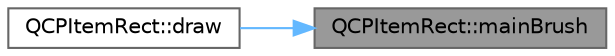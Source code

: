 digraph "QCPItemRect::mainBrush"
{
 // LATEX_PDF_SIZE
  bgcolor="transparent";
  edge [fontname=Helvetica,fontsize=10,labelfontname=Helvetica,labelfontsize=10];
  node [fontname=Helvetica,fontsize=10,shape=box,height=0.2,width=0.4];
  rankdir="RL";
  Node1 [label="QCPItemRect::mainBrush",height=0.2,width=0.4,color="gray40", fillcolor="grey60", style="filled", fontcolor="black",tooltip=" "];
  Node1 -> Node2 [dir="back",color="steelblue1",style="solid"];
  Node2 [label="QCPItemRect::draw",height=0.2,width=0.4,color="grey40", fillcolor="white", style="filled",URL="$class_q_c_p_item_rect.html#a3c492960d0fc038cf1b60578b62b6cdc",tooltip=" "];
}
